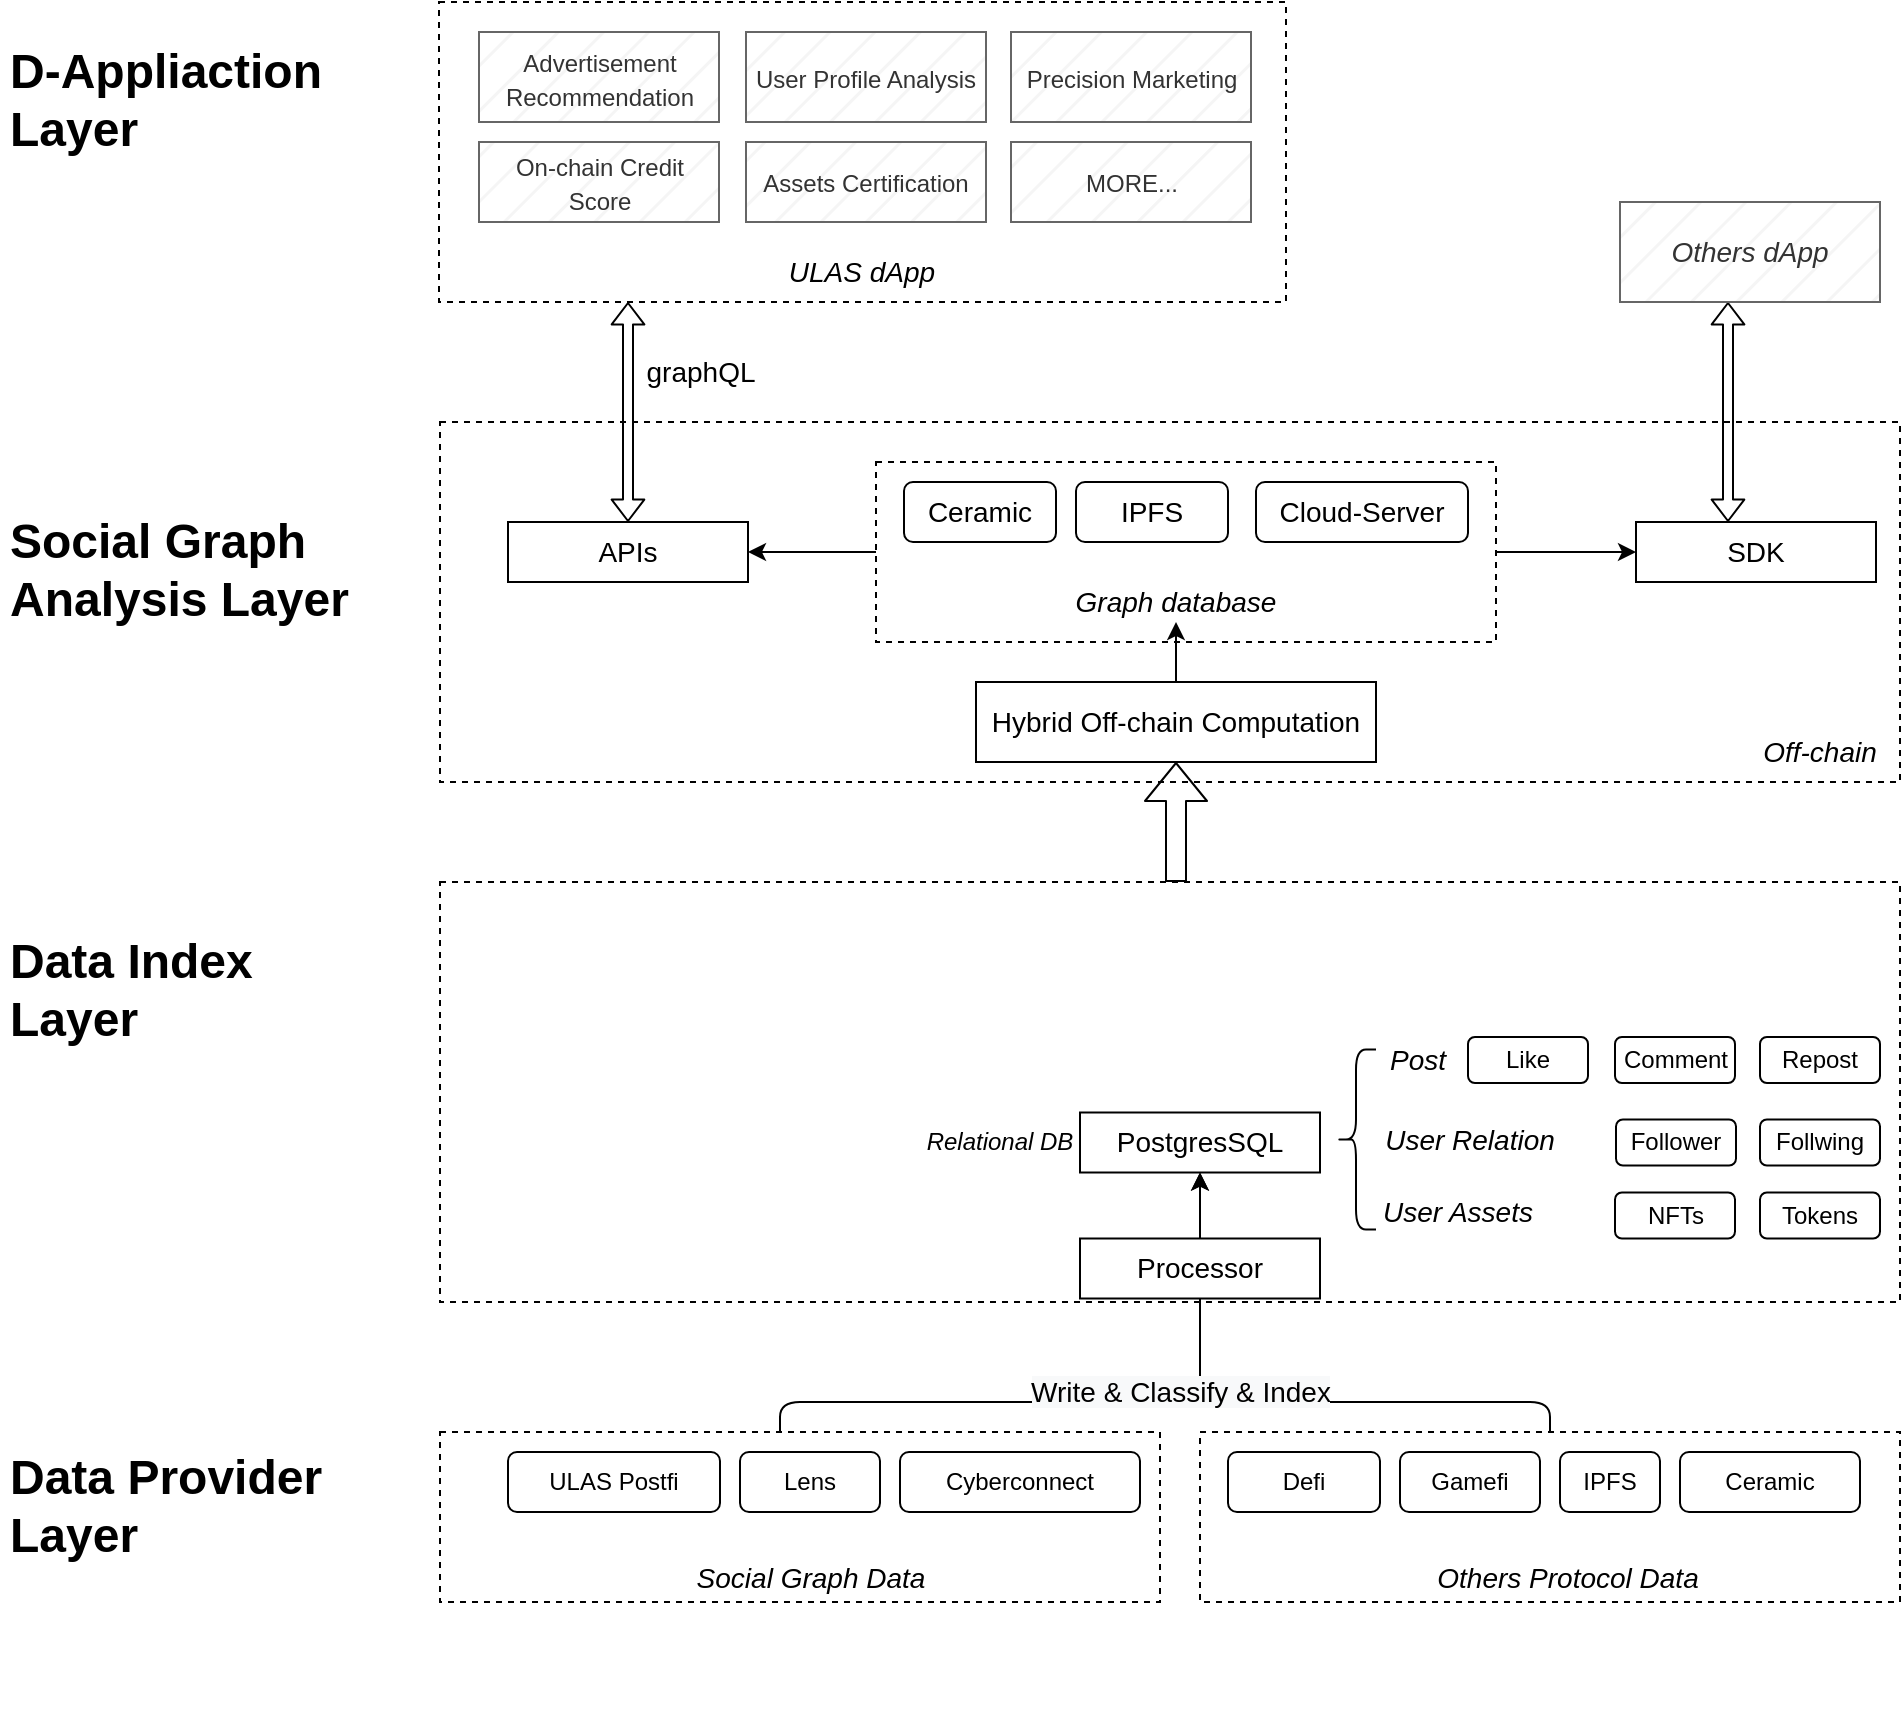 <mxfile version="20.1.1" type="github">
  <diagram id="ygzSirnMUKqVHTcodODq" name="Page-1">
    <mxGraphModel dx="1476" dy="790" grid="1" gridSize="10" guides="1" tooltips="1" connect="1" arrows="1" fold="1" page="1" pageScale="1" pageWidth="827" pageHeight="1169" math="0" shadow="0">
      <root>
        <mxCell id="0" />
        <mxCell id="1" parent="0" />
        <mxCell id="9h2n3OwukKY5-VpyM2bv-74" value="" style="rounded=0;whiteSpace=wrap;html=1;dashed=1;" parent="1" vertex="1">
          <mxGeometry x="260" y="280" width="730" height="180" as="geometry" />
        </mxCell>
        <mxCell id="9h2n3OwukKY5-VpyM2bv-57" value="" style="rounded=0;whiteSpace=wrap;html=1;dashed=1;" parent="1" vertex="1">
          <mxGeometry x="259.5" y="70" width="423.5" height="150" as="geometry" />
        </mxCell>
        <mxCell id="9h2n3OwukKY5-VpyM2bv-61" value="" style="edgeStyle=orthogonalEdgeStyle;rounded=1;orthogonalLoop=1;jettySize=auto;html=1;fontSize=14;" parent="1" source="9h2n3OwukKY5-VpyM2bv-49" target="9h2n3OwukKY5-VpyM2bv-54" edge="1">
          <mxGeometry relative="1" as="geometry" />
        </mxCell>
        <mxCell id="9h2n3OwukKY5-VpyM2bv-62" value="" style="edgeStyle=orthogonalEdgeStyle;rounded=1;orthogonalLoop=1;jettySize=auto;html=1;fontSize=14;" parent="1" source="9h2n3OwukKY5-VpyM2bv-49" target="9h2n3OwukKY5-VpyM2bv-53" edge="1">
          <mxGeometry relative="1" as="geometry" />
        </mxCell>
        <mxCell id="9h2n3OwukKY5-VpyM2bv-49" value="" style="rounded=0;whiteSpace=wrap;html=1;dashed=1;" parent="1" vertex="1">
          <mxGeometry x="478" y="300" width="310" height="90" as="geometry" />
        </mxCell>
        <mxCell id="nCG46OqaRl130R50hFcX-19" value="" style="rounded=0;whiteSpace=wrap;html=1;dashed=1;" parent="1" vertex="1">
          <mxGeometry x="260" y="785" width="360" height="85" as="geometry" />
        </mxCell>
        <mxCell id="nCG46OqaRl130R50hFcX-2" value="&lt;h1&gt;Data Provider Layer&lt;/h1&gt;" style="text;html=1;strokeColor=none;fillColor=none;spacing=5;spacingTop=-20;whiteSpace=wrap;overflow=hidden;rounded=0;" parent="1" vertex="1">
          <mxGeometry x="40" y="787.5" width="230" height="140" as="geometry" />
        </mxCell>
        <mxCell id="nCG46OqaRl130R50hFcX-3" value="ULAS Postfi" style="rounded=1;whiteSpace=wrap;html=1;" parent="1" vertex="1">
          <mxGeometry x="294" y="795" width="106" height="30" as="geometry" />
        </mxCell>
        <mxCell id="nCG46OqaRl130R50hFcX-4" value="&lt;h1&gt;Social Graph Analysis Layer&lt;/h1&gt;" style="text;html=1;strokeColor=none;fillColor=none;spacing=5;spacingTop=-20;whiteSpace=wrap;overflow=hidden;rounded=0;" parent="1" vertex="1">
          <mxGeometry x="40" y="320" width="190" height="120" as="geometry" />
        </mxCell>
        <mxCell id="nCG46OqaRl130R50hFcX-5" value="&lt;h1&gt;D-Appliaction Layer&lt;/h1&gt;" style="text;html=1;strokeColor=none;fillColor=none;spacing=5;spacingTop=-20;whiteSpace=wrap;overflow=hidden;rounded=0;" parent="1" vertex="1">
          <mxGeometry x="40" y="85" width="190" height="120" as="geometry" />
        </mxCell>
        <mxCell id="nCG46OqaRl130R50hFcX-9" value="Lens" style="rounded=1;whiteSpace=wrap;html=1;" parent="1" vertex="1">
          <mxGeometry x="410" y="795" width="70" height="30" as="geometry" />
        </mxCell>
        <mxCell id="nCG46OqaRl130R50hFcX-10" value="Cyberconnect" style="rounded=1;whiteSpace=wrap;html=1;" parent="1" vertex="1">
          <mxGeometry x="490" y="795" width="120" height="30" as="geometry" />
        </mxCell>
        <mxCell id="nCG46OqaRl130R50hFcX-13" value="&lt;h1&gt;Data Index Layer&lt;/h1&gt;&lt;p&gt;&lt;br&gt;&lt;/p&gt;" style="text;html=1;strokeColor=none;fillColor=none;spacing=5;spacingTop=-20;whiteSpace=wrap;overflow=hidden;rounded=0;" parent="1" vertex="1">
          <mxGeometry x="40" y="529.75" width="200" height="170.5" as="geometry" />
        </mxCell>
        <mxCell id="nCG46OqaRl130R50hFcX-17" value="Off-chain" style="text;html=1;strokeColor=none;fillColor=none;align=center;verticalAlign=middle;whiteSpace=wrap;rounded=0;dashed=1;" parent="1" vertex="1">
          <mxGeometry x="460" y="520" width="60" height="30" as="geometry" />
        </mxCell>
        <mxCell id="nCG46OqaRl130R50hFcX-23" value="" style="rounded=0;whiteSpace=wrap;html=1;dashed=1;" parent="1" vertex="1">
          <mxGeometry x="260" y="510" width="730" height="210" as="geometry" />
        </mxCell>
        <mxCell id="9h2n3OwukKY5-VpyM2bv-2" value="Like" style="rounded=1;whiteSpace=wrap;html=1;" parent="1" vertex="1">
          <mxGeometry x="774" y="587.5" width="60" height="23" as="geometry" />
        </mxCell>
        <mxCell id="9h2n3OwukKY5-VpyM2bv-3" value="Comment" style="rounded=1;whiteSpace=wrap;html=1;" parent="1" vertex="1">
          <mxGeometry x="847.5" y="587.5" width="60" height="23" as="geometry" />
        </mxCell>
        <mxCell id="9h2n3OwukKY5-VpyM2bv-4" value="Repost" style="rounded=1;whiteSpace=wrap;html=1;" parent="1" vertex="1">
          <mxGeometry x="920" y="587.5" width="60" height="23" as="geometry" />
        </mxCell>
        <mxCell id="9h2n3OwukKY5-VpyM2bv-5" value="&lt;font style=&quot;font-size: 14px;&quot;&gt;&lt;i&gt;Post&lt;/i&gt;&lt;/font&gt;" style="text;html=1;strokeColor=none;fillColor=none;align=center;verticalAlign=middle;whiteSpace=wrap;rounded=0;" parent="1" vertex="1">
          <mxGeometry x="732" y="584" width="34" height="30" as="geometry" />
        </mxCell>
        <mxCell id="9h2n3OwukKY5-VpyM2bv-7" value="Follower" style="rounded=1;whiteSpace=wrap;html=1;" parent="1" vertex="1">
          <mxGeometry x="848" y="628.75" width="60" height="23" as="geometry" />
        </mxCell>
        <mxCell id="9h2n3OwukKY5-VpyM2bv-8" value="Follwing" style="rounded=1;whiteSpace=wrap;html=1;" parent="1" vertex="1">
          <mxGeometry x="920" y="628.75" width="60" height="23" as="geometry" />
        </mxCell>
        <mxCell id="9h2n3OwukKY5-VpyM2bv-10" value="&lt;font style=&quot;font-size: 14px;&quot;&gt;&lt;i&gt;User Relation&lt;/i&gt;&lt;/font&gt;" style="text;html=1;strokeColor=none;fillColor=none;align=center;verticalAlign=middle;whiteSpace=wrap;rounded=0;" parent="1" vertex="1">
          <mxGeometry x="730" y="628.75" width="90" height="20" as="geometry" />
        </mxCell>
        <mxCell id="9h2n3OwukKY5-VpyM2bv-12" value="NFTs" style="rounded=1;whiteSpace=wrap;html=1;" parent="1" vertex="1">
          <mxGeometry x="847.5" y="665.25" width="60" height="23" as="geometry" />
        </mxCell>
        <mxCell id="9h2n3OwukKY5-VpyM2bv-13" value="Tokens" style="rounded=1;whiteSpace=wrap;html=1;" parent="1" vertex="1">
          <mxGeometry x="920" y="665.25" width="60" height="23" as="geometry" />
        </mxCell>
        <mxCell id="9h2n3OwukKY5-VpyM2bv-14" value="&lt;font style=&quot;font-size: 14px;&quot;&gt;&lt;i&gt;User Assets&lt;/i&gt;&lt;/font&gt;" style="text;html=1;strokeColor=none;fillColor=none;align=center;verticalAlign=middle;whiteSpace=wrap;rounded=0;" parent="1" vertex="1">
          <mxGeometry x="728" y="665.25" width="82" height="20" as="geometry" />
        </mxCell>
        <mxCell id="9h2n3OwukKY5-VpyM2bv-16" value="&lt;font style=&quot;font-size: 14px;&quot;&gt;&lt;i&gt;Social Graph Data&lt;/i&gt;&lt;/font&gt;" style="text;html=1;strokeColor=none;fillColor=none;align=center;verticalAlign=middle;whiteSpace=wrap;rounded=0;" parent="1" vertex="1">
          <mxGeometry x="382.5" y="845" width="125" height="25" as="geometry" />
        </mxCell>
        <mxCell id="9h2n3OwukKY5-VpyM2bv-25" value="" style="edgeStyle=orthogonalEdgeStyle;rounded=1;orthogonalLoop=1;jettySize=auto;html=1;fontSize=14;exitX=0.5;exitY=0;exitDx=0;exitDy=0;entryX=0.5;entryY=1;entryDx=0;entryDy=0;" parent="1" source="9h2n3OwukKY5-VpyM2bv-18" target="9h2n3OwukKY5-VpyM2bv-30" edge="1">
          <mxGeometry relative="1" as="geometry">
            <mxPoint x="640.0" y="710" as="targetPoint" />
            <Array as="points">
              <mxPoint x="815" y="770" />
              <mxPoint x="640" y="770" />
            </Array>
          </mxGeometry>
        </mxCell>
        <mxCell id="9h2n3OwukKY5-VpyM2bv-18" value="" style="rounded=0;whiteSpace=wrap;html=1;dashed=1;" parent="1" vertex="1">
          <mxGeometry x="640" y="785" width="350" height="85" as="geometry" />
        </mxCell>
        <mxCell id="9h2n3OwukKY5-VpyM2bv-19" value="Defi" style="rounded=1;whiteSpace=wrap;html=1;" parent="1" vertex="1">
          <mxGeometry x="654" y="795" width="76" height="30" as="geometry" />
        </mxCell>
        <mxCell id="9h2n3OwukKY5-VpyM2bv-20" value="Gamefi" style="rounded=1;whiteSpace=wrap;html=1;" parent="1" vertex="1">
          <mxGeometry x="740" y="795" width="70" height="30" as="geometry" />
        </mxCell>
        <mxCell id="9h2n3OwukKY5-VpyM2bv-21" value="IPFS" style="rounded=1;whiteSpace=wrap;html=1;" parent="1" vertex="1">
          <mxGeometry x="820" y="795" width="50" height="30" as="geometry" />
        </mxCell>
        <mxCell id="9h2n3OwukKY5-VpyM2bv-22" value="&lt;font style=&quot;font-size: 14px;&quot;&gt;&lt;i&gt;Others Protocol Data&lt;/i&gt;&lt;/font&gt;" style="text;html=1;strokeColor=none;fillColor=none;align=center;verticalAlign=middle;whiteSpace=wrap;rounded=0;" parent="1" vertex="1">
          <mxGeometry x="740" y="845" width="167.5" height="25" as="geometry" />
        </mxCell>
        <mxCell id="9h2n3OwukKY5-VpyM2bv-23" value="" style="edgeStyle=orthogonalEdgeStyle;orthogonalLoop=1;jettySize=auto;html=1;fontSize=14;rounded=1;entryX=0.5;entryY=1;entryDx=0;entryDy=0;" parent="1" source="nCG46OqaRl130R50hFcX-19" target="9h2n3OwukKY5-VpyM2bv-30" edge="1">
          <mxGeometry relative="1" as="geometry">
            <Array as="points">
              <mxPoint x="430" y="770" />
              <mxPoint x="640" y="770" />
            </Array>
            <mxPoint x="640.0" y="710" as="targetPoint" />
          </mxGeometry>
        </mxCell>
        <mxCell id="HBl4ooh5UORjpBSOyKbN-3" value="&lt;span style=&quot;font-size: 14px; background-color: rgb(248, 249, 250);&quot;&gt;Write &amp;amp; Classify &amp;amp; Index&lt;/span&gt;" style="edgeLabel;html=1;align=center;verticalAlign=middle;resizable=0;points=[];fontSize=12;" vertex="1" connectable="0" parent="9h2n3OwukKY5-VpyM2bv-23">
          <mxGeometry x="-0.159" y="-3" relative="1" as="geometry">
            <mxPoint x="72" y="-8" as="offset" />
          </mxGeometry>
        </mxCell>
        <mxCell id="nCG46OqaRl130R50hFcX-11" value="Ceramic" style="rounded=1;whiteSpace=wrap;html=1;" parent="1" vertex="1">
          <mxGeometry x="880" y="795" width="90" height="30" as="geometry" />
        </mxCell>
        <mxCell id="9h2n3OwukKY5-VpyM2bv-30" value="PostgresSQL" style="rounded=0;whiteSpace=wrap;html=1;fontSize=14;" parent="1" vertex="1">
          <mxGeometry x="580" y="625.25" width="120" height="30" as="geometry" />
        </mxCell>
        <mxCell id="9h2n3OwukKY5-VpyM2bv-52" style="edgeStyle=orthogonalEdgeStyle;rounded=1;orthogonalLoop=1;jettySize=auto;html=1;exitX=0.5;exitY=0;exitDx=0;exitDy=0;entryX=0.5;entryY=1;entryDx=0;entryDy=0;fontSize=14;" parent="1" source="9h2n3OwukKY5-VpyM2bv-40" target="9h2n3OwukKY5-VpyM2bv-50" edge="1">
          <mxGeometry relative="1" as="geometry" />
        </mxCell>
        <mxCell id="9h2n3OwukKY5-VpyM2bv-40" value="Hybrid Off-chain Computation" style="rounded=0;whiteSpace=wrap;html=1;fontSize=14;" parent="1" vertex="1">
          <mxGeometry x="528" y="410" width="200" height="40" as="geometry" />
        </mxCell>
        <mxCell id="9h2n3OwukKY5-VpyM2bv-44" value="&lt;font style=&quot;font-size: 12px;&quot;&gt;Advertisement&lt;br&gt;Recommendation&lt;/font&gt;" style="rounded=0;whiteSpace=wrap;html=1;fontSize=14;fillColor=#f5f5f5;strokeColor=#666666;fontColor=#333333;perimeterSpacing=0;fillStyle=hatch;" parent="1" vertex="1">
          <mxGeometry x="279.5" y="85" width="120" height="45" as="geometry" />
        </mxCell>
        <mxCell id="9h2n3OwukKY5-VpyM2bv-45" value="&lt;font style=&quot;font-size: 12px;&quot;&gt;User Profile Analysis&lt;/font&gt;" style="rounded=0;whiteSpace=wrap;html=1;fontSize=14;fillColor=#f5f5f5;strokeColor=#666666;fontColor=#333333;fillStyle=hatch;" parent="1" vertex="1">
          <mxGeometry x="413" y="85" width="120" height="45" as="geometry" />
        </mxCell>
        <mxCell id="9h2n3OwukKY5-VpyM2bv-46" value="Ceramic" style="rounded=1;whiteSpace=wrap;html=1;fontSize=14;" parent="1" vertex="1">
          <mxGeometry x="492" y="310" width="76" height="30" as="geometry" />
        </mxCell>
        <mxCell id="9h2n3OwukKY5-VpyM2bv-47" value="IPFS" style="rounded=1;whiteSpace=wrap;html=1;fontSize=14;" parent="1" vertex="1">
          <mxGeometry x="578" y="310" width="76" height="30" as="geometry" />
        </mxCell>
        <mxCell id="9h2n3OwukKY5-VpyM2bv-48" value="Cloud-Server" style="rounded=1;whiteSpace=wrap;html=1;fontSize=14;" parent="1" vertex="1">
          <mxGeometry x="668" y="310" width="106" height="30" as="geometry" />
        </mxCell>
        <mxCell id="9h2n3OwukKY5-VpyM2bv-50" value="&lt;font style=&quot;font-size: 14px;&quot;&gt;&lt;i&gt;Graph database&lt;/i&gt;&lt;/font&gt;" style="text;html=1;strokeColor=none;fillColor=none;align=center;verticalAlign=middle;whiteSpace=wrap;rounded=0;" parent="1" vertex="1">
          <mxGeometry x="573" y="360" width="110" height="20" as="geometry" />
        </mxCell>
        <mxCell id="9h2n3OwukKY5-VpyM2bv-53" value="SDK" style="rounded=0;whiteSpace=wrap;html=1;fontSize=14;" parent="1" vertex="1">
          <mxGeometry x="858" y="330" width="120" height="30" as="geometry" />
        </mxCell>
        <mxCell id="9h2n3OwukKY5-VpyM2bv-54" value="APIs" style="rounded=0;whiteSpace=wrap;html=1;fontSize=14;" parent="1" vertex="1">
          <mxGeometry x="294" y="330" width="120" height="30" as="geometry" />
        </mxCell>
        <mxCell id="9h2n3OwukKY5-VpyM2bv-56" value="" style="shape=flexArrow;endArrow=classic;startArrow=classic;html=1;rounded=1;fontSize=14;exitX=0.5;exitY=0;exitDx=0;exitDy=0;startWidth=10.333;startSize=3.237;endWidth=10.333;endSize=3.237;width=5;" parent="1" source="9h2n3OwukKY5-VpyM2bv-54" edge="1">
          <mxGeometry width="100" height="100" relative="1" as="geometry">
            <mxPoint x="500" y="240" as="sourcePoint" />
            <mxPoint x="354" y="220" as="targetPoint" />
          </mxGeometry>
        </mxCell>
        <mxCell id="9h2n3OwukKY5-VpyM2bv-59" value="graphQL" style="text;html=1;align=center;verticalAlign=middle;resizable=0;points=[];autosize=1;strokeColor=none;fillColor=none;fontSize=14;" parent="1" vertex="1">
          <mxGeometry x="350" y="240" width="80" height="30" as="geometry" />
        </mxCell>
        <mxCell id="9h2n3OwukKY5-VpyM2bv-60" value="&lt;font style=&quot;font-size: 12px;&quot;&gt;Precision Marketing&lt;/font&gt;" style="rounded=0;whiteSpace=wrap;html=1;fontSize=14;fillColor=#f5f5f5;strokeColor=#666666;fontColor=#333333;fillStyle=hatch;" parent="1" vertex="1">
          <mxGeometry x="545.5" y="85" width="120" height="45" as="geometry" />
        </mxCell>
        <mxCell id="9h2n3OwukKY5-VpyM2bv-63" value="&lt;div style=&quot;&quot;&gt;&lt;font style=&quot;font-size: 12px;&quot;&gt;On-chain Credit Score&lt;/font&gt;&lt;/div&gt;" style="rounded=0;whiteSpace=wrap;html=1;fontSize=14;align=center;fillColor=#f5f5f5;strokeColor=#666666;fontColor=#333333;fillStyle=hatch;" parent="1" vertex="1">
          <mxGeometry x="279.5" y="140" width="120" height="40" as="geometry" />
        </mxCell>
        <mxCell id="9h2n3OwukKY5-VpyM2bv-64" value="&lt;div style=&quot;&quot;&gt;&lt;font style=&quot;font-size: 12px;&quot;&gt;Assets Certification&lt;/font&gt;&lt;/div&gt;" style="rounded=0;whiteSpace=wrap;html=1;fontSize=14;align=center;fillColor=#f5f5f5;strokeColor=#666666;fontColor=#333333;fillStyle=hatch;" parent="1" vertex="1">
          <mxGeometry x="413" y="140" width="120" height="40" as="geometry" />
        </mxCell>
        <mxCell id="9h2n3OwukKY5-VpyM2bv-65" value="&lt;div style=&quot;&quot;&gt;&lt;font style=&quot;font-size: 12px;&quot;&gt;MORE...&lt;/font&gt;&lt;/div&gt;" style="rounded=0;whiteSpace=wrap;html=1;fontSize=14;align=center;fillColor=#f5f5f5;strokeColor=#666666;fontColor=#333333;fillStyle=hatch;" parent="1" vertex="1">
          <mxGeometry x="545.5" y="140" width="120" height="40" as="geometry" />
        </mxCell>
        <mxCell id="9h2n3OwukKY5-VpyM2bv-66" value="&lt;font style=&quot;font-size: 14px;&quot;&gt;&lt;i&gt;ULAS dApp&lt;/i&gt;&lt;/font&gt;" style="text;html=1;strokeColor=none;fillColor=none;align=center;verticalAlign=middle;whiteSpace=wrap;rounded=0;" parent="1" vertex="1">
          <mxGeometry x="411.25" y="190" width="120" height="30" as="geometry" />
        </mxCell>
        <mxCell id="9h2n3OwukKY5-VpyM2bv-68" value="" style="shape=flexArrow;endArrow=classic;startArrow=classic;html=1;rounded=1;fontSize=14;exitX=0.5;exitY=0;exitDx=0;exitDy=0;startWidth=10.333;startSize=3.237;endWidth=10.333;endSize=3.237;width=5;" parent="1" edge="1">
          <mxGeometry width="100" height="100" relative="1" as="geometry">
            <mxPoint x="904" y="330.0" as="sourcePoint" />
            <mxPoint x="904" y="220.0" as="targetPoint" />
          </mxGeometry>
        </mxCell>
        <mxCell id="9h2n3OwukKY5-VpyM2bv-73" value="&lt;i style=&quot;font-size: 14px;&quot;&gt;Others dApp&lt;/i&gt;" style="rounded=0;whiteSpace=wrap;html=1;fillStyle=hatch;fontSize=12;fillColor=#f5f5f5;fontColor=#333333;strokeColor=#666666;" parent="1" vertex="1">
          <mxGeometry x="850" y="170" width="130" height="50" as="geometry" />
        </mxCell>
        <mxCell id="9h2n3OwukKY5-VpyM2bv-75" value="&lt;i&gt;Off-chain&lt;/i&gt;" style="text;html=1;strokeColor=none;fillColor=none;align=center;verticalAlign=middle;whiteSpace=wrap;rounded=0;fontSize=14;" parent="1" vertex="1">
          <mxGeometry x="920" y="430" width="60" height="30" as="geometry" />
        </mxCell>
        <mxCell id="9h2n3OwukKY5-VpyM2bv-43" value="" style="shape=flexArrow;endArrow=classic;html=1;rounded=1;fontSize=14;" parent="1" edge="1">
          <mxGeometry width="50" height="50" relative="1" as="geometry">
            <mxPoint x="628" y="510" as="sourcePoint" />
            <mxPoint x="628" y="450" as="targetPoint" />
          </mxGeometry>
        </mxCell>
        <mxCell id="HBl4ooh5UORjpBSOyKbN-5" value="&lt;i&gt;Relational DB&lt;/i&gt;" style="text;html=1;strokeColor=none;fillColor=none;align=center;verticalAlign=middle;whiteSpace=wrap;rounded=0;fillStyle=hatch;fontSize=12;" vertex="1" parent="1">
          <mxGeometry x="500" y="625.25" width="80" height="30" as="geometry" />
        </mxCell>
        <mxCell id="HBl4ooh5UORjpBSOyKbN-7" value="" style="shape=curlyBracket;whiteSpace=wrap;html=1;rounded=1;fillStyle=hatch;fontSize=12;" vertex="1" parent="1">
          <mxGeometry x="708" y="593.75" width="20" height="90" as="geometry" />
        </mxCell>
        <mxCell id="HBl4ooh5UORjpBSOyKbN-9" value="Processor" style="rounded=0;whiteSpace=wrap;html=1;fontSize=14;" vertex="1" parent="1">
          <mxGeometry x="580" y="688.25" width="120" height="30" as="geometry" />
        </mxCell>
      </root>
    </mxGraphModel>
  </diagram>
</mxfile>
